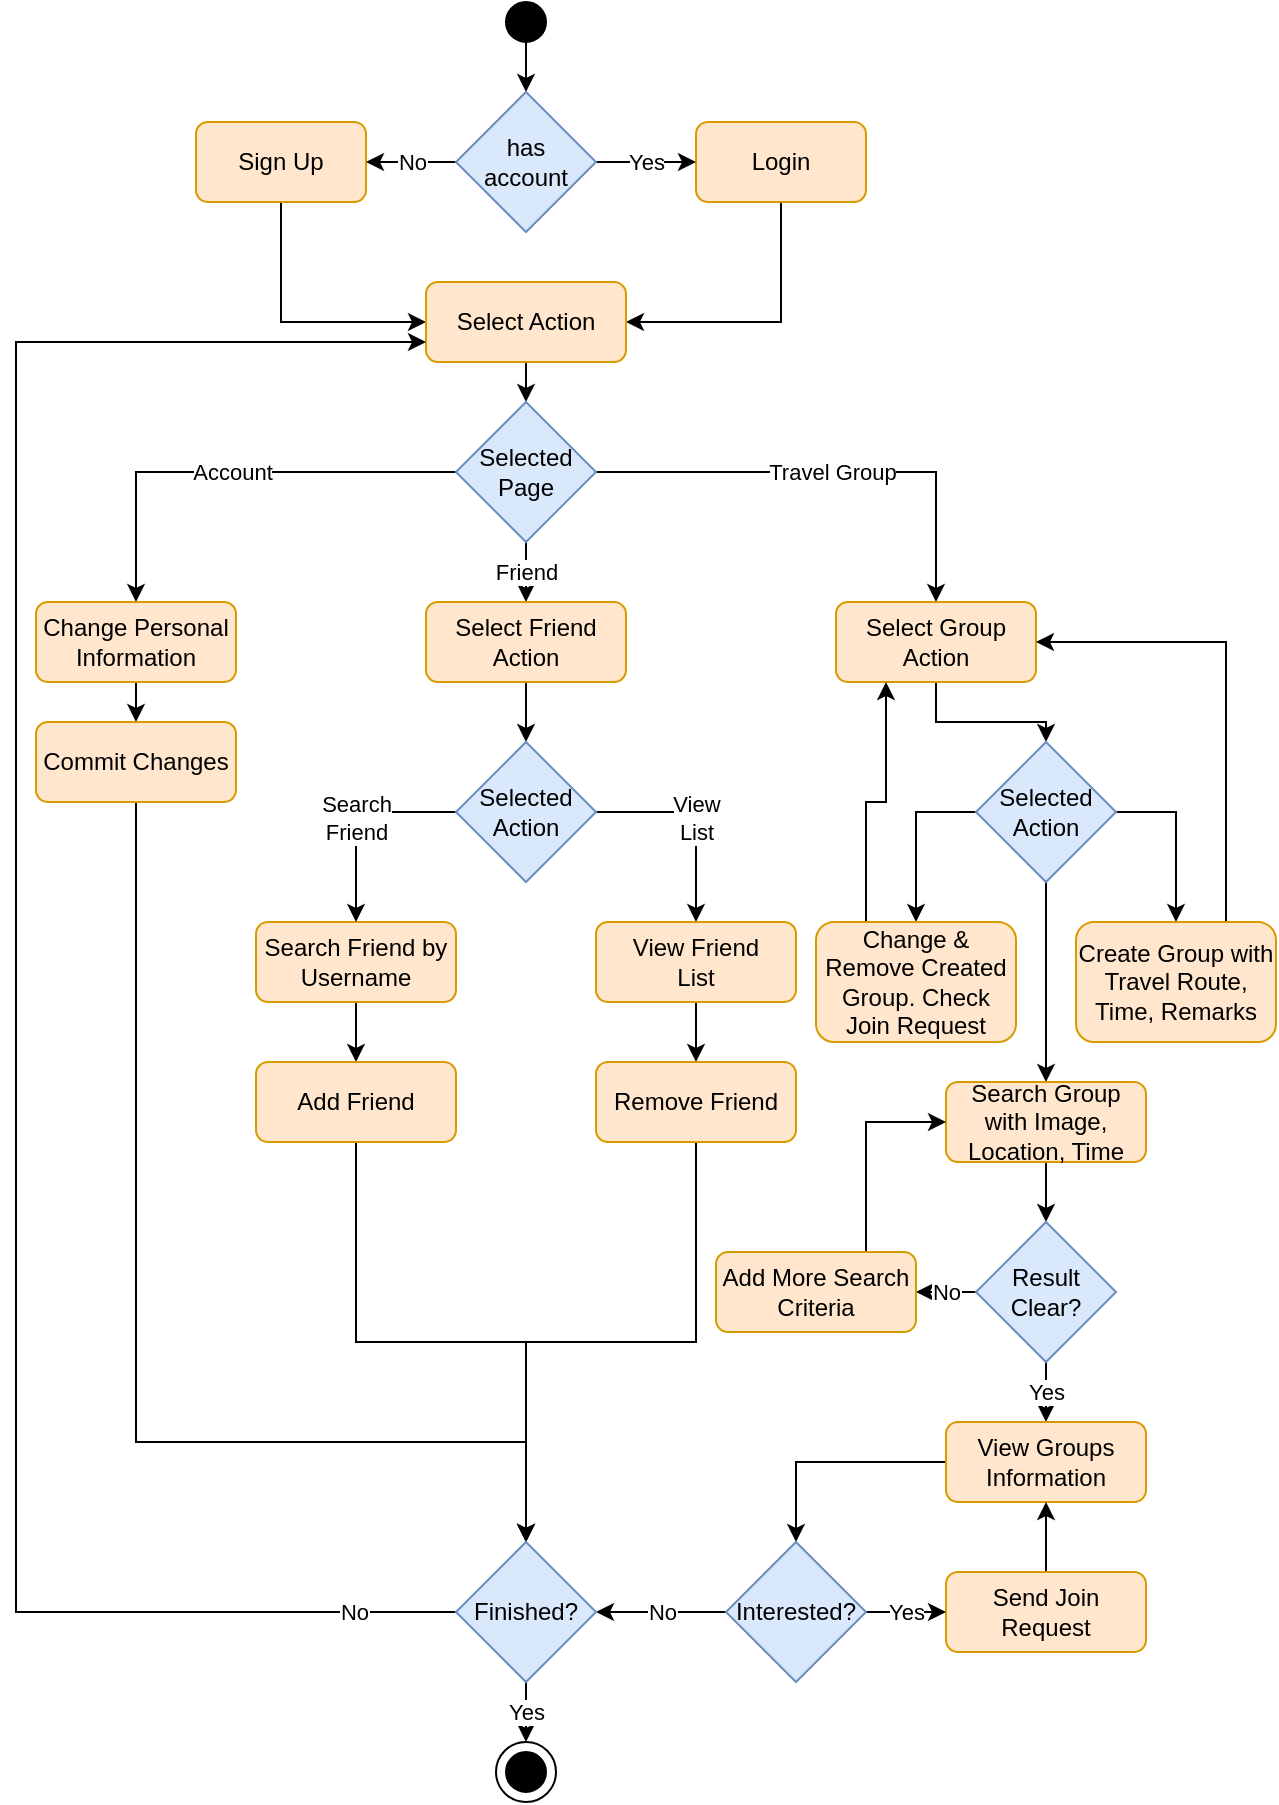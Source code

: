 <mxfile version="14.3.1" type="github">
  <diagram name="Page-1" id="0783ab3e-0a74-02c8-0abd-f7b4e66b4bec">
    <mxGraphModel dx="920" dy="491" grid="1" gridSize="10" guides="1" tooltips="1" connect="1" arrows="1" fold="1" page="1" pageScale="1" pageWidth="850" pageHeight="1100" background="#ffffff" math="0" shadow="0">
      <root>
        <mxCell id="0" />
        <mxCell id="1" parent="0" />
        <mxCell id="FaYPZW8Sgpp_Iw3l_1al-98" style="edgeStyle=orthogonalEdgeStyle;rounded=0;orthogonalLoop=1;jettySize=auto;html=1;exitX=0.5;exitY=1;exitDx=0;exitDy=0;entryX=0.5;entryY=0;entryDx=0;entryDy=0;" edge="1" parent="1" source="FaYPZW8Sgpp_Iw3l_1al-1" target="FaYPZW8Sgpp_Iw3l_1al-8">
          <mxGeometry relative="1" as="geometry" />
        </mxCell>
        <mxCell id="FaYPZW8Sgpp_Iw3l_1al-1" value="" style="ellipse;whiteSpace=wrap;html=1;aspect=fixed;fillColor=#000000;" vertex="1" parent="1">
          <mxGeometry x="415" y="20" width="20" height="20" as="geometry" />
        </mxCell>
        <mxCell id="FaYPZW8Sgpp_Iw3l_1al-34" style="edgeStyle=orthogonalEdgeStyle;rounded=0;orthogonalLoop=1;jettySize=auto;html=1;exitX=0.5;exitY=1;exitDx=0;exitDy=0;entryX=0;entryY=0.5;entryDx=0;entryDy=0;" edge="1" parent="1" source="FaYPZW8Sgpp_Iw3l_1al-2" target="FaYPZW8Sgpp_Iw3l_1al-11">
          <mxGeometry relative="1" as="geometry" />
        </mxCell>
        <mxCell id="FaYPZW8Sgpp_Iw3l_1al-2" value="Sign Up" style="rounded=1;whiteSpace=wrap;html=1;fillColor=#ffe6cc;strokeColor=#d79b00;" vertex="1" parent="1">
          <mxGeometry x="260" y="80" width="85" height="40" as="geometry" />
        </mxCell>
        <mxCell id="FaYPZW8Sgpp_Iw3l_1al-35" style="edgeStyle=orthogonalEdgeStyle;rounded=0;orthogonalLoop=1;jettySize=auto;html=1;exitX=0.5;exitY=1;exitDx=0;exitDy=0;entryX=1;entryY=0.5;entryDx=0;entryDy=0;" edge="1" parent="1" source="FaYPZW8Sgpp_Iw3l_1al-7" target="FaYPZW8Sgpp_Iw3l_1al-11">
          <mxGeometry relative="1" as="geometry" />
        </mxCell>
        <mxCell id="FaYPZW8Sgpp_Iw3l_1al-7" value="Login" style="rounded=1;whiteSpace=wrap;html=1;fillColor=#ffe6cc;strokeColor=#d79b00;" vertex="1" parent="1">
          <mxGeometry x="510" y="80" width="85" height="40" as="geometry" />
        </mxCell>
        <mxCell id="FaYPZW8Sgpp_Iw3l_1al-32" value="No" style="edgeStyle=orthogonalEdgeStyle;rounded=0;orthogonalLoop=1;jettySize=auto;html=1;exitX=0;exitY=0.5;exitDx=0;exitDy=0;entryX=1;entryY=0.5;entryDx=0;entryDy=0;" edge="1" parent="1" source="FaYPZW8Sgpp_Iw3l_1al-8" target="FaYPZW8Sgpp_Iw3l_1al-2">
          <mxGeometry relative="1" as="geometry" />
        </mxCell>
        <mxCell id="FaYPZW8Sgpp_Iw3l_1al-33" value="Yes" style="edgeStyle=orthogonalEdgeStyle;rounded=0;orthogonalLoop=1;jettySize=auto;html=1;exitX=1;exitY=0.5;exitDx=0;exitDy=0;entryX=0;entryY=0.5;entryDx=0;entryDy=0;" edge="1" parent="1" source="FaYPZW8Sgpp_Iw3l_1al-8" target="FaYPZW8Sgpp_Iw3l_1al-7">
          <mxGeometry relative="1" as="geometry" />
        </mxCell>
        <mxCell id="FaYPZW8Sgpp_Iw3l_1al-8" value="has&lt;br&gt;account" style="rhombus;whiteSpace=wrap;html=1;fillColor=#dae8fc;strokeColor=#6c8ebf;" vertex="1" parent="1">
          <mxGeometry x="390" y="65" width="70" height="70" as="geometry" />
        </mxCell>
        <mxCell id="FaYPZW8Sgpp_Iw3l_1al-28" style="edgeStyle=orthogonalEdgeStyle;rounded=0;orthogonalLoop=1;jettySize=auto;html=1;exitX=0.5;exitY=1;exitDx=0;exitDy=0;entryX=0.5;entryY=0;entryDx=0;entryDy=0;" edge="1" parent="1" source="FaYPZW8Sgpp_Iw3l_1al-11" target="FaYPZW8Sgpp_Iw3l_1al-13">
          <mxGeometry relative="1" as="geometry" />
        </mxCell>
        <mxCell id="FaYPZW8Sgpp_Iw3l_1al-11" value="Select Action" style="rounded=1;whiteSpace=wrap;html=1;fillColor=#ffe6cc;strokeColor=#d79b00;" vertex="1" parent="1">
          <mxGeometry x="375" y="160" width="100" height="40" as="geometry" />
        </mxCell>
        <mxCell id="FaYPZW8Sgpp_Iw3l_1al-29" value="Account" style="edgeStyle=orthogonalEdgeStyle;rounded=0;orthogonalLoop=1;jettySize=auto;html=1;exitX=0;exitY=0.5;exitDx=0;exitDy=0;entryX=0.5;entryY=0;entryDx=0;entryDy=0;" edge="1" parent="1" source="FaYPZW8Sgpp_Iw3l_1al-13" target="FaYPZW8Sgpp_Iw3l_1al-19">
          <mxGeometry relative="1" as="geometry" />
        </mxCell>
        <mxCell id="FaYPZW8Sgpp_Iw3l_1al-30" value="Friend" style="edgeStyle=orthogonalEdgeStyle;rounded=0;orthogonalLoop=1;jettySize=auto;html=1;exitX=0.5;exitY=1;exitDx=0;exitDy=0;entryX=0.5;entryY=0;entryDx=0;entryDy=0;" edge="1" parent="1" source="FaYPZW8Sgpp_Iw3l_1al-13" target="FaYPZW8Sgpp_Iw3l_1al-21">
          <mxGeometry relative="1" as="geometry" />
        </mxCell>
        <mxCell id="FaYPZW8Sgpp_Iw3l_1al-31" value="Travel Group" style="edgeStyle=orthogonalEdgeStyle;rounded=0;orthogonalLoop=1;jettySize=auto;html=1;exitX=1;exitY=0.5;exitDx=0;exitDy=0;entryX=0.5;entryY=0;entryDx=0;entryDy=0;" edge="1" parent="1" source="FaYPZW8Sgpp_Iw3l_1al-13" target="FaYPZW8Sgpp_Iw3l_1al-24">
          <mxGeometry relative="1" as="geometry" />
        </mxCell>
        <mxCell id="FaYPZW8Sgpp_Iw3l_1al-13" value="Selected&lt;br&gt;Page" style="rhombus;whiteSpace=wrap;html=1;fillColor=#dae8fc;strokeColor=#6c8ebf;" vertex="1" parent="1">
          <mxGeometry x="390" y="220" width="70" height="70" as="geometry" />
        </mxCell>
        <mxCell id="FaYPZW8Sgpp_Iw3l_1al-36" style="edgeStyle=orthogonalEdgeStyle;rounded=0;orthogonalLoop=1;jettySize=auto;html=1;exitX=0.5;exitY=1;exitDx=0;exitDy=0;entryX=0.5;entryY=0;entryDx=0;entryDy=0;" edge="1" parent="1" source="FaYPZW8Sgpp_Iw3l_1al-19" target="FaYPZW8Sgpp_Iw3l_1al-20">
          <mxGeometry relative="1" as="geometry" />
        </mxCell>
        <mxCell id="FaYPZW8Sgpp_Iw3l_1al-19" value="Change Personal&lt;br&gt;Information" style="rounded=1;whiteSpace=wrap;html=1;fillColor=#ffe6cc;strokeColor=#d79b00;" vertex="1" parent="1">
          <mxGeometry x="180" y="320" width="100" height="40" as="geometry" />
        </mxCell>
        <mxCell id="FaYPZW8Sgpp_Iw3l_1al-37" style="edgeStyle=orthogonalEdgeStyle;rounded=0;orthogonalLoop=1;jettySize=auto;html=1;exitX=0.5;exitY=1;exitDx=0;exitDy=0;entryX=0.5;entryY=0;entryDx=0;entryDy=0;" edge="1" parent="1" source="FaYPZW8Sgpp_Iw3l_1al-20" target="FaYPZW8Sgpp_Iw3l_1al-101">
          <mxGeometry relative="1" as="geometry">
            <mxPoint x="160" y="200" as="targetPoint" />
            <Array as="points">
              <mxPoint x="230" y="740" />
              <mxPoint x="425" y="740" />
            </Array>
          </mxGeometry>
        </mxCell>
        <mxCell id="FaYPZW8Sgpp_Iw3l_1al-20" value="Commit Changes" style="rounded=1;whiteSpace=wrap;html=1;fillColor=#ffe6cc;strokeColor=#d79b00;" vertex="1" parent="1">
          <mxGeometry x="180" y="380" width="100" height="40" as="geometry" />
        </mxCell>
        <mxCell id="FaYPZW8Sgpp_Iw3l_1al-50" style="edgeStyle=orthogonalEdgeStyle;rounded=0;orthogonalLoop=1;jettySize=auto;html=1;exitX=0.5;exitY=1;exitDx=0;exitDy=0;entryX=0.5;entryY=0;entryDx=0;entryDy=0;" edge="1" parent="1" source="FaYPZW8Sgpp_Iw3l_1al-21" target="FaYPZW8Sgpp_Iw3l_1al-23">
          <mxGeometry relative="1" as="geometry" />
        </mxCell>
        <mxCell id="FaYPZW8Sgpp_Iw3l_1al-21" value="Select Friend&lt;br&gt;Action" style="rounded=1;whiteSpace=wrap;html=1;fillColor=#ffe6cc;strokeColor=#d79b00;" vertex="1" parent="1">
          <mxGeometry x="375" y="320" width="100" height="40" as="geometry" />
        </mxCell>
        <mxCell id="FaYPZW8Sgpp_Iw3l_1al-44" style="edgeStyle=orthogonalEdgeStyle;rounded=0;orthogonalLoop=1;jettySize=auto;html=1;exitX=0.5;exitY=1;exitDx=0;exitDy=0;entryX=0.5;entryY=0;entryDx=0;entryDy=0;" edge="1" parent="1" source="FaYPZW8Sgpp_Iw3l_1al-22" target="FaYPZW8Sgpp_Iw3l_1al-39">
          <mxGeometry relative="1" as="geometry" />
        </mxCell>
        <mxCell id="FaYPZW8Sgpp_Iw3l_1al-22" value="Search Friend by&lt;br&gt;Username" style="rounded=1;whiteSpace=wrap;html=1;fillColor=#ffe6cc;strokeColor=#d79b00;" vertex="1" parent="1">
          <mxGeometry x="290" y="480" width="100" height="40" as="geometry" />
        </mxCell>
        <mxCell id="FaYPZW8Sgpp_Iw3l_1al-38" value="Search&lt;br&gt;Friend" style="edgeStyle=orthogonalEdgeStyle;rounded=0;orthogonalLoop=1;jettySize=auto;html=1;exitX=0;exitY=0.5;exitDx=0;exitDy=0;entryX=0.5;entryY=0;entryDx=0;entryDy=0;" edge="1" parent="1" source="FaYPZW8Sgpp_Iw3l_1al-23" target="FaYPZW8Sgpp_Iw3l_1al-22">
          <mxGeometry relative="1" as="geometry" />
        </mxCell>
        <mxCell id="FaYPZW8Sgpp_Iw3l_1al-49" value="View&lt;br&gt;List" style="edgeStyle=orthogonalEdgeStyle;rounded=0;orthogonalLoop=1;jettySize=auto;html=1;exitX=1;exitY=0.5;exitDx=0;exitDy=0;entryX=0.5;entryY=0;entryDx=0;entryDy=0;" edge="1" parent="1" source="FaYPZW8Sgpp_Iw3l_1al-23" target="FaYPZW8Sgpp_Iw3l_1al-40">
          <mxGeometry relative="1" as="geometry" />
        </mxCell>
        <mxCell id="FaYPZW8Sgpp_Iw3l_1al-23" value="Selected&lt;br&gt;Action" style="rhombus;whiteSpace=wrap;html=1;fillColor=#dae8fc;strokeColor=#6c8ebf;" vertex="1" parent="1">
          <mxGeometry x="390" y="390" width="70" height="70" as="geometry" />
        </mxCell>
        <mxCell id="FaYPZW8Sgpp_Iw3l_1al-56" style="edgeStyle=orthogonalEdgeStyle;rounded=0;orthogonalLoop=1;jettySize=auto;html=1;exitX=0.5;exitY=1;exitDx=0;exitDy=0;entryX=0.5;entryY=0;entryDx=0;entryDy=0;" edge="1" parent="1" source="FaYPZW8Sgpp_Iw3l_1al-24" target="FaYPZW8Sgpp_Iw3l_1al-26">
          <mxGeometry relative="1" as="geometry" />
        </mxCell>
        <mxCell id="FaYPZW8Sgpp_Iw3l_1al-24" value="Select Group&lt;br&gt;Action" style="rounded=1;whiteSpace=wrap;html=1;fillColor=#ffe6cc;strokeColor=#d79b00;" vertex="1" parent="1">
          <mxGeometry x="580" y="320" width="100" height="40" as="geometry" />
        </mxCell>
        <mxCell id="FaYPZW8Sgpp_Iw3l_1al-59" style="edgeStyle=orthogonalEdgeStyle;rounded=0;orthogonalLoop=1;jettySize=auto;html=1;exitX=1;exitY=0.5;exitDx=0;exitDy=0;entryX=0.5;entryY=0;entryDx=0;entryDy=0;" edge="1" parent="1" source="FaYPZW8Sgpp_Iw3l_1al-26" target="FaYPZW8Sgpp_Iw3l_1al-58">
          <mxGeometry relative="1" as="geometry" />
        </mxCell>
        <mxCell id="FaYPZW8Sgpp_Iw3l_1al-60" style="edgeStyle=orthogonalEdgeStyle;rounded=0;orthogonalLoop=1;jettySize=auto;html=1;exitX=0;exitY=0.5;exitDx=0;exitDy=0;entryX=0.5;entryY=0;entryDx=0;entryDy=0;" edge="1" parent="1" source="FaYPZW8Sgpp_Iw3l_1al-26" target="FaYPZW8Sgpp_Iw3l_1al-57">
          <mxGeometry relative="1" as="geometry" />
        </mxCell>
        <mxCell id="FaYPZW8Sgpp_Iw3l_1al-64" style="edgeStyle=orthogonalEdgeStyle;rounded=0;orthogonalLoop=1;jettySize=auto;html=1;exitX=0.5;exitY=1;exitDx=0;exitDy=0;entryX=0.5;entryY=0;entryDx=0;entryDy=0;" edge="1" parent="1" source="FaYPZW8Sgpp_Iw3l_1al-26" target="FaYPZW8Sgpp_Iw3l_1al-54">
          <mxGeometry relative="1" as="geometry" />
        </mxCell>
        <mxCell id="FaYPZW8Sgpp_Iw3l_1al-26" value="Selected&lt;br&gt;Action" style="rhombus;whiteSpace=wrap;html=1;fillColor=#dae8fc;strokeColor=#6c8ebf;" vertex="1" parent="1">
          <mxGeometry x="650" y="390" width="70" height="70" as="geometry" />
        </mxCell>
        <mxCell id="FaYPZW8Sgpp_Iw3l_1al-107" style="edgeStyle=orthogonalEdgeStyle;rounded=0;orthogonalLoop=1;jettySize=auto;html=1;exitX=0.5;exitY=1;exitDx=0;exitDy=0;entryX=0.5;entryY=0;entryDx=0;entryDy=0;" edge="1" parent="1" source="FaYPZW8Sgpp_Iw3l_1al-39" target="FaYPZW8Sgpp_Iw3l_1al-101">
          <mxGeometry relative="1" as="geometry" />
        </mxCell>
        <mxCell id="FaYPZW8Sgpp_Iw3l_1al-39" value="Add Friend" style="rounded=1;whiteSpace=wrap;html=1;fillColor=#ffe6cc;strokeColor=#d79b00;" vertex="1" parent="1">
          <mxGeometry x="290" y="550" width="100" height="40" as="geometry" />
        </mxCell>
        <mxCell id="FaYPZW8Sgpp_Iw3l_1al-45" style="edgeStyle=orthogonalEdgeStyle;rounded=0;orthogonalLoop=1;jettySize=auto;html=1;exitX=0.5;exitY=1;exitDx=0;exitDy=0;entryX=0.5;entryY=0;entryDx=0;entryDy=0;" edge="1" parent="1" source="FaYPZW8Sgpp_Iw3l_1al-40" target="FaYPZW8Sgpp_Iw3l_1al-43">
          <mxGeometry relative="1" as="geometry" />
        </mxCell>
        <mxCell id="FaYPZW8Sgpp_Iw3l_1al-40" value="View Friend&lt;br&gt;List" style="rounded=1;whiteSpace=wrap;html=1;fillColor=#ffe6cc;strokeColor=#d79b00;" vertex="1" parent="1">
          <mxGeometry x="460" y="480" width="100" height="40" as="geometry" />
        </mxCell>
        <mxCell id="FaYPZW8Sgpp_Iw3l_1al-106" style="edgeStyle=orthogonalEdgeStyle;rounded=0;orthogonalLoop=1;jettySize=auto;html=1;exitX=0.5;exitY=1;exitDx=0;exitDy=0;entryX=0.5;entryY=0;entryDx=0;entryDy=0;" edge="1" parent="1" source="FaYPZW8Sgpp_Iw3l_1al-43" target="FaYPZW8Sgpp_Iw3l_1al-101">
          <mxGeometry relative="1" as="geometry" />
        </mxCell>
        <mxCell id="FaYPZW8Sgpp_Iw3l_1al-43" value="Remove Friend" style="rounded=1;whiteSpace=wrap;html=1;fillColor=#ffe6cc;strokeColor=#d79b00;" vertex="1" parent="1">
          <mxGeometry x="460" y="550" width="100" height="40" as="geometry" />
        </mxCell>
        <mxCell id="FaYPZW8Sgpp_Iw3l_1al-73" style="edgeStyle=orthogonalEdgeStyle;rounded=0;orthogonalLoop=1;jettySize=auto;html=1;exitX=0.5;exitY=1;exitDx=0;exitDy=0;entryX=0.5;entryY=0;entryDx=0;entryDy=0;" edge="1" parent="1" source="FaYPZW8Sgpp_Iw3l_1al-54" target="FaYPZW8Sgpp_Iw3l_1al-66">
          <mxGeometry relative="1" as="geometry" />
        </mxCell>
        <mxCell id="FaYPZW8Sgpp_Iw3l_1al-54" value="Search Group with Image, Location, Time" style="rounded=1;whiteSpace=wrap;html=1;fillColor=#ffe6cc;strokeColor=#d79b00;" vertex="1" parent="1">
          <mxGeometry x="635" y="560" width="100" height="40" as="geometry" />
        </mxCell>
        <mxCell id="FaYPZW8Sgpp_Iw3l_1al-61" style="edgeStyle=orthogonalEdgeStyle;rounded=0;orthogonalLoop=1;jettySize=auto;html=1;exitX=0.25;exitY=0;exitDx=0;exitDy=0;entryX=0.25;entryY=1;entryDx=0;entryDy=0;" edge="1" parent="1" source="FaYPZW8Sgpp_Iw3l_1al-57" target="FaYPZW8Sgpp_Iw3l_1al-24">
          <mxGeometry relative="1" as="geometry" />
        </mxCell>
        <mxCell id="FaYPZW8Sgpp_Iw3l_1al-57" value="Change &amp;amp; Remove Created Group. Check Join Request" style="rounded=1;whiteSpace=wrap;html=1;fillColor=#ffe6cc;strokeColor=#d79b00;" vertex="1" parent="1">
          <mxGeometry x="570" y="480" width="100" height="60" as="geometry" />
        </mxCell>
        <mxCell id="FaYPZW8Sgpp_Iw3l_1al-62" style="edgeStyle=orthogonalEdgeStyle;rounded=0;orthogonalLoop=1;jettySize=auto;html=1;exitX=0.75;exitY=0;exitDx=0;exitDy=0;entryX=1;entryY=0.5;entryDx=0;entryDy=0;" edge="1" parent="1" source="FaYPZW8Sgpp_Iw3l_1al-58" target="FaYPZW8Sgpp_Iw3l_1al-24">
          <mxGeometry relative="1" as="geometry" />
        </mxCell>
        <mxCell id="FaYPZW8Sgpp_Iw3l_1al-58" value="Create Group with Travel Route, Time, Remarks" style="rounded=1;whiteSpace=wrap;html=1;fillColor=#ffe6cc;strokeColor=#d79b00;" vertex="1" parent="1">
          <mxGeometry x="700" y="480" width="100" height="60" as="geometry" />
        </mxCell>
        <mxCell id="FaYPZW8Sgpp_Iw3l_1al-71" value="No" style="edgeStyle=orthogonalEdgeStyle;rounded=0;orthogonalLoop=1;jettySize=auto;html=1;exitX=0;exitY=0.5;exitDx=0;exitDy=0;entryX=1;entryY=0.5;entryDx=0;entryDy=0;" edge="1" parent="1" source="FaYPZW8Sgpp_Iw3l_1al-66" target="FaYPZW8Sgpp_Iw3l_1al-69">
          <mxGeometry relative="1" as="geometry" />
        </mxCell>
        <mxCell id="FaYPZW8Sgpp_Iw3l_1al-74" value="Yes" style="edgeStyle=orthogonalEdgeStyle;rounded=0;orthogonalLoop=1;jettySize=auto;html=1;exitX=0.5;exitY=1;exitDx=0;exitDy=0;entryX=0.5;entryY=0;entryDx=0;entryDy=0;" edge="1" parent="1" source="FaYPZW8Sgpp_Iw3l_1al-66" target="FaYPZW8Sgpp_Iw3l_1al-76">
          <mxGeometry relative="1" as="geometry">
            <mxPoint x="685" y="740" as="targetPoint" />
          </mxGeometry>
        </mxCell>
        <mxCell id="FaYPZW8Sgpp_Iw3l_1al-66" value="Result&lt;br&gt;Clear?" style="rhombus;whiteSpace=wrap;html=1;fillColor=#dae8fc;strokeColor=#6c8ebf;" vertex="1" parent="1">
          <mxGeometry x="650" y="630" width="70" height="70" as="geometry" />
        </mxCell>
        <mxCell id="FaYPZW8Sgpp_Iw3l_1al-70" style="edgeStyle=orthogonalEdgeStyle;rounded=0;orthogonalLoop=1;jettySize=auto;html=1;exitX=0.75;exitY=0;exitDx=0;exitDy=0;entryX=0;entryY=0.5;entryDx=0;entryDy=0;" edge="1" parent="1" source="FaYPZW8Sgpp_Iw3l_1al-69" target="FaYPZW8Sgpp_Iw3l_1al-54">
          <mxGeometry relative="1" as="geometry" />
        </mxCell>
        <mxCell id="FaYPZW8Sgpp_Iw3l_1al-69" value="Add More Search Criteria" style="rounded=1;whiteSpace=wrap;html=1;fillColor=#ffe6cc;strokeColor=#d79b00;" vertex="1" parent="1">
          <mxGeometry x="520" y="645" width="100" height="40" as="geometry" />
        </mxCell>
        <mxCell id="FaYPZW8Sgpp_Iw3l_1al-97" style="edgeStyle=orthogonalEdgeStyle;rounded=0;orthogonalLoop=1;jettySize=auto;html=1;exitX=0;exitY=0.5;exitDx=0;exitDy=0;entryX=0.5;entryY=0;entryDx=0;entryDy=0;" edge="1" parent="1" source="FaYPZW8Sgpp_Iw3l_1al-76" target="FaYPZW8Sgpp_Iw3l_1al-92">
          <mxGeometry relative="1" as="geometry" />
        </mxCell>
        <mxCell id="FaYPZW8Sgpp_Iw3l_1al-76" value="View Groups Information" style="rounded=1;whiteSpace=wrap;html=1;fillColor=#ffe6cc;strokeColor=#d79b00;" vertex="1" parent="1">
          <mxGeometry x="635" y="730" width="100" height="40" as="geometry" />
        </mxCell>
        <mxCell id="FaYPZW8Sgpp_Iw3l_1al-96" style="edgeStyle=orthogonalEdgeStyle;rounded=0;orthogonalLoop=1;jettySize=auto;html=1;exitX=0.5;exitY=0;exitDx=0;exitDy=0;entryX=0.5;entryY=1;entryDx=0;entryDy=0;" edge="1" parent="1" source="FaYPZW8Sgpp_Iw3l_1al-78" target="FaYPZW8Sgpp_Iw3l_1al-76">
          <mxGeometry relative="1" as="geometry" />
        </mxCell>
        <mxCell id="FaYPZW8Sgpp_Iw3l_1al-78" value="Send Join Request" style="rounded=1;whiteSpace=wrap;html=1;fillColor=#ffe6cc;strokeColor=#d79b00;" vertex="1" parent="1">
          <mxGeometry x="635" y="805" width="100" height="40" as="geometry" />
        </mxCell>
        <mxCell id="FaYPZW8Sgpp_Iw3l_1al-86" value="" style="ellipse;whiteSpace=wrap;html=1;aspect=fixed;fillColor=#FFFFFF;" vertex="1" parent="1">
          <mxGeometry x="410" y="890" width="30" height="30" as="geometry" />
        </mxCell>
        <mxCell id="FaYPZW8Sgpp_Iw3l_1al-83" value="" style="ellipse;whiteSpace=wrap;html=1;aspect=fixed;fillColor=#000000;" vertex="1" parent="1">
          <mxGeometry x="415" y="895" width="20" height="20" as="geometry" />
        </mxCell>
        <mxCell id="FaYPZW8Sgpp_Iw3l_1al-93" value="No" style="edgeStyle=orthogonalEdgeStyle;rounded=0;orthogonalLoop=1;jettySize=auto;html=1;exitX=0;exitY=0.5;exitDx=0;exitDy=0;entryX=1;entryY=0.5;entryDx=0;entryDy=0;" edge="1" parent="1" source="FaYPZW8Sgpp_Iw3l_1al-92" target="FaYPZW8Sgpp_Iw3l_1al-101">
          <mxGeometry relative="1" as="geometry" />
        </mxCell>
        <mxCell id="FaYPZW8Sgpp_Iw3l_1al-94" value="Yes" style="edgeStyle=orthogonalEdgeStyle;rounded=0;orthogonalLoop=1;jettySize=auto;html=1;exitX=1;exitY=0.5;exitDx=0;exitDy=0;entryX=0;entryY=0.5;entryDx=0;entryDy=0;" edge="1" parent="1" source="FaYPZW8Sgpp_Iw3l_1al-92" target="FaYPZW8Sgpp_Iw3l_1al-78">
          <mxGeometry relative="1" as="geometry" />
        </mxCell>
        <mxCell id="FaYPZW8Sgpp_Iw3l_1al-92" value="Interested?" style="rhombus;whiteSpace=wrap;html=1;fillColor=#dae8fc;strokeColor=#6c8ebf;" vertex="1" parent="1">
          <mxGeometry x="525" y="790" width="70" height="70" as="geometry" />
        </mxCell>
        <mxCell id="FaYPZW8Sgpp_Iw3l_1al-108" value="Yes" style="edgeStyle=orthogonalEdgeStyle;rounded=0;orthogonalLoop=1;jettySize=auto;html=1;exitX=0.5;exitY=1;exitDx=0;exitDy=0;entryX=0.5;entryY=0;entryDx=0;entryDy=0;" edge="1" parent="1" source="FaYPZW8Sgpp_Iw3l_1al-101" target="FaYPZW8Sgpp_Iw3l_1al-86">
          <mxGeometry relative="1" as="geometry" />
        </mxCell>
        <mxCell id="FaYPZW8Sgpp_Iw3l_1al-109" value="No" style="edgeStyle=orthogonalEdgeStyle;rounded=0;orthogonalLoop=1;jettySize=auto;html=1;exitX=0;exitY=0.5;exitDx=0;exitDy=0;entryX=0;entryY=0.75;entryDx=0;entryDy=0;" edge="1" parent="1" source="FaYPZW8Sgpp_Iw3l_1al-101" target="FaYPZW8Sgpp_Iw3l_1al-11">
          <mxGeometry x="-0.906" relative="1" as="geometry">
            <Array as="points">
              <mxPoint x="170" y="825" />
              <mxPoint x="170" y="190" />
            </Array>
            <mxPoint x="-1" as="offset" />
          </mxGeometry>
        </mxCell>
        <mxCell id="FaYPZW8Sgpp_Iw3l_1al-101" value="Finished?" style="rhombus;whiteSpace=wrap;html=1;fillColor=#dae8fc;strokeColor=#6c8ebf;" vertex="1" parent="1">
          <mxGeometry x="390" y="790" width="70" height="70" as="geometry" />
        </mxCell>
      </root>
    </mxGraphModel>
  </diagram>
</mxfile>
